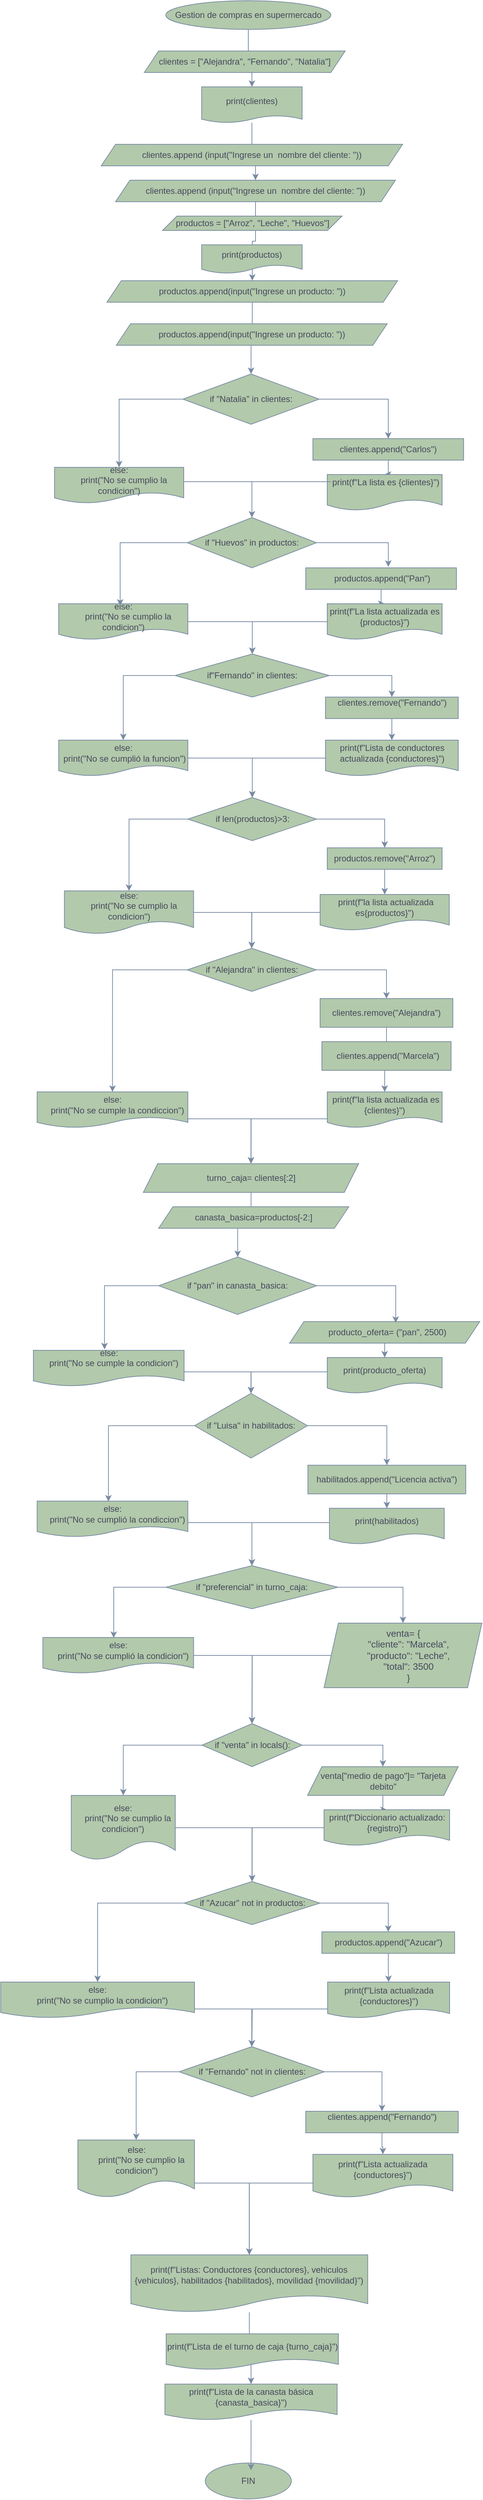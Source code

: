 <mxfile version="27.1.6">
  <diagram id="oZTccUbuckap7E53rOKE" name="Página-3">
    <mxGraphModel dx="1034" dy="604" grid="1" gridSize="10" guides="1" tooltips="1" connect="1" arrows="1" fold="1" page="1" pageScale="1" pageWidth="1200" pageHeight="1920" math="0" shadow="0">
      <root>
        <mxCell id="0" />
        <mxCell id="1" parent="0" />
        <mxCell id="5mYPwUBcATyMU1vSrHQn-57" value="" style="edgeStyle=orthogonalEdgeStyle;rounded=0;orthogonalLoop=1;jettySize=auto;html=1;strokeColor=#788AA3;fontColor=default;fillColor=#B2C9AB;labelBackgroundColor=none;" parent="1" source="Ieh8WDwBeL8nWvyZPItR-1" target="3aTVquqSWoxwKs7zSdN8-2" edge="1">
          <mxGeometry relative="1" as="geometry" />
        </mxCell>
        <mxCell id="Ieh8WDwBeL8nWvyZPItR-1" value="Gestion de compras en supermercado" style="ellipse;whiteSpace=wrap;html=1;strokeColor=#788AA3;fontColor=#46495D;fillColor=#B2C9AB;labelBackgroundColor=none;rounded=0;" parent="1" vertex="1">
          <mxGeometry x="480" y="40" width="230" height="40" as="geometry" />
        </mxCell>
        <mxCell id="3aTVquqSWoxwKs7zSdN8-1" value="clientes = [&quot;Alejandra&quot;, &quot;Fernando&quot;, &quot;Natalia&quot;]" style="shape=parallelogram;perimeter=parallelogramPerimeter;whiteSpace=wrap;html=1;fixedSize=1;labelBackgroundColor=none;fillColor=#B2C9AB;strokeColor=#788AA3;fontColor=#46495D;rounded=0;" parent="1" vertex="1">
          <mxGeometry x="450" y="110" width="280" height="30" as="geometry" />
        </mxCell>
        <mxCell id="5mYPwUBcATyMU1vSrHQn-58" value="" style="edgeStyle=orthogonalEdgeStyle;rounded=0;orthogonalLoop=1;jettySize=auto;html=1;strokeColor=#788AA3;fontColor=default;fillColor=#B2C9AB;labelBackgroundColor=none;" parent="1" source="3aTVquqSWoxwKs7zSdN8-2" target="3aTVquqSWoxwKs7zSdN8-4" edge="1">
          <mxGeometry relative="1" as="geometry" />
        </mxCell>
        <mxCell id="3aTVquqSWoxwKs7zSdN8-2" value="print(clientes)" style="shape=document;whiteSpace=wrap;html=1;boundedLbl=1;size=0.2;labelBackgroundColor=none;fillColor=#B2C9AB;strokeColor=#788AA3;fontColor=#46495D;rounded=0;" parent="1" vertex="1">
          <mxGeometry x="530" y="160" width="140" height="50" as="geometry" />
        </mxCell>
        <mxCell id="3aTVquqSWoxwKs7zSdN8-3" value="clientes.append (input(&quot;Ingrese un&amp;nbsp; nombre del cliente: &quot;))" style="shape=parallelogram;perimeter=parallelogramPerimeter;whiteSpace=wrap;html=1;fixedSize=1;labelBackgroundColor=none;fillColor=#B2C9AB;strokeColor=#788AA3;fontColor=#46495D;rounded=0;" parent="1" vertex="1">
          <mxGeometry x="390" y="240" width="420" height="30" as="geometry" />
        </mxCell>
        <mxCell id="5mYPwUBcATyMU1vSrHQn-59" value="" style="edgeStyle=orthogonalEdgeStyle;rounded=0;orthogonalLoop=1;jettySize=auto;html=1;strokeColor=#788AA3;fontColor=default;fillColor=#B2C9AB;labelBackgroundColor=none;" parent="1" source="3aTVquqSWoxwKs7zSdN8-4" target="5mYPwUBcATyMU1vSrHQn-1" edge="1">
          <mxGeometry relative="1" as="geometry" />
        </mxCell>
        <mxCell id="3aTVquqSWoxwKs7zSdN8-4" value="clientes.append (input(&quot;Ingrese un&amp;nbsp; nombre del cliente: &quot;))" style="shape=parallelogram;perimeter=parallelogramPerimeter;whiteSpace=wrap;html=1;fixedSize=1;labelBackgroundColor=none;fillColor=#B2C9AB;strokeColor=#788AA3;fontColor=#46495D;rounded=0;" parent="1" vertex="1">
          <mxGeometry x="410" y="290" width="390" height="30" as="geometry" />
        </mxCell>
        <mxCell id="3aTVquqSWoxwKs7zSdN8-5" value="productos = [&quot;Arroz&quot;, &quot;Leche&quot;, &quot;Huevos&quot;]" style="shape=parallelogram;perimeter=parallelogramPerimeter;whiteSpace=wrap;html=1;fixedSize=1;labelBackgroundColor=none;fillColor=#B2C9AB;strokeColor=#788AA3;fontColor=#46495D;rounded=0;" parent="1" vertex="1">
          <mxGeometry x="475.5" y="340" width="250" height="20" as="geometry" />
        </mxCell>
        <mxCell id="3aTVquqSWoxwKs7zSdN8-6" value="&lt;div&gt;print(productos)&lt;/div&gt;" style="shape=document;whiteSpace=wrap;html=1;boundedLbl=1;labelBackgroundColor=none;fillColor=#B2C9AB;strokeColor=#788AA3;fontColor=#46495D;rounded=0;" parent="1" vertex="1">
          <mxGeometry x="530" y="380" width="140" height="40" as="geometry" />
        </mxCell>
        <mxCell id="5mYPwUBcATyMU1vSrHQn-60" value="" style="edgeStyle=orthogonalEdgeStyle;rounded=0;orthogonalLoop=1;jettySize=auto;html=1;strokeColor=#788AA3;fontColor=default;fillColor=#B2C9AB;labelBackgroundColor=none;" parent="1" source="5mYPwUBcATyMU1vSrHQn-1" target="5mYPwUBcATyMU1vSrHQn-3" edge="1">
          <mxGeometry relative="1" as="geometry" />
        </mxCell>
        <mxCell id="5mYPwUBcATyMU1vSrHQn-1" value="productos.append(input(&quot;Ingrese un producto: &quot;))" style="shape=parallelogram;perimeter=parallelogramPerimeter;whiteSpace=wrap;html=1;fixedSize=1;labelBackgroundColor=none;fillColor=#B2C9AB;strokeColor=#788AA3;fontColor=#46495D;rounded=0;" parent="1" vertex="1">
          <mxGeometry x="398" y="430" width="405" height="30" as="geometry" />
        </mxCell>
        <UserObject label="productos.append(input(&quot;Ingrese un producto: &quot;))" link="productos.append(input(&quot;Ingrese un producto: &quot;))" id="5mYPwUBcATyMU1vSrHQn-2">
          <mxCell style="shape=parallelogram;perimeter=parallelogramPerimeter;whiteSpace=wrap;html=1;fixedSize=1;labelBackgroundColor=none;fillColor=#B2C9AB;strokeColor=#788AA3;fontColor=#46495D;rounded=0;" parent="1" vertex="1">
            <mxGeometry x="411" y="490" width="377.5" height="30" as="geometry" />
          </mxCell>
        </UserObject>
        <mxCell id="5mYPwUBcATyMU1vSrHQn-61" style="edgeStyle=orthogonalEdgeStyle;rounded=0;orthogonalLoop=1;jettySize=auto;html=1;exitX=1;exitY=0.5;exitDx=0;exitDy=0;entryX=0.5;entryY=0;entryDx=0;entryDy=0;strokeColor=#788AA3;fontColor=default;fillColor=#B2C9AB;labelBackgroundColor=none;" parent="1" source="5mYPwUBcATyMU1vSrHQn-3" target="5mYPwUBcATyMU1vSrHQn-4" edge="1">
          <mxGeometry relative="1" as="geometry" />
        </mxCell>
        <mxCell id="5mYPwUBcATyMU1vSrHQn-62" style="edgeStyle=orthogonalEdgeStyle;rounded=0;orthogonalLoop=1;jettySize=auto;html=1;exitX=0;exitY=0.5;exitDx=0;exitDy=0;entryX=0.5;entryY=0;entryDx=0;entryDy=0;strokeColor=#788AA3;fontColor=default;fillColor=#B2C9AB;labelBackgroundColor=none;" parent="1" source="5mYPwUBcATyMU1vSrHQn-3" target="5mYPwUBcATyMU1vSrHQn-6" edge="1">
          <mxGeometry relative="1" as="geometry" />
        </mxCell>
        <mxCell id="5mYPwUBcATyMU1vSrHQn-3" value="if &quot;Natalia&quot; in clientes:" style="rhombus;whiteSpace=wrap;html=1;labelBackgroundColor=none;fillColor=#B2C9AB;strokeColor=#788AA3;fontColor=#46495D;rounded=0;" parent="1" vertex="1">
          <mxGeometry x="503.75" y="560" width="190" height="70" as="geometry" />
        </mxCell>
        <mxCell id="5mYPwUBcATyMU1vSrHQn-63" value="" style="edgeStyle=orthogonalEdgeStyle;rounded=0;orthogonalLoop=1;jettySize=auto;html=1;strokeColor=#788AA3;fontColor=default;fillColor=#B2C9AB;labelBackgroundColor=none;" parent="1" source="5mYPwUBcATyMU1vSrHQn-4" target="5mYPwUBcATyMU1vSrHQn-5" edge="1">
          <mxGeometry relative="1" as="geometry" />
        </mxCell>
        <mxCell id="5mYPwUBcATyMU1vSrHQn-4" value="clientes.append(&quot;Carlos&quot;)" style="rounded=0;whiteSpace=wrap;html=1;labelBackgroundColor=none;fillColor=#B2C9AB;strokeColor=#788AA3;fontColor=#46495D;" parent="1" vertex="1">
          <mxGeometry x="685" y="650" width="210" height="30" as="geometry" />
        </mxCell>
        <mxCell id="5mYPwUBcATyMU1vSrHQn-5" value="&lt;div&gt;&amp;nbsp;print(f&quot;La lista es {clientes}&quot;)&lt;/div&gt;&lt;div&gt;&amp;nbsp; &amp;nbsp;&amp;nbsp;&lt;/div&gt;" style="shape=document;whiteSpace=wrap;html=1;boundedLbl=1;labelBackgroundColor=none;fillColor=#B2C9AB;strokeColor=#788AA3;fontColor=#46495D;rounded=0;" parent="1" vertex="1">
          <mxGeometry x="705" y="700" width="160" height="50" as="geometry" />
        </mxCell>
        <mxCell id="5mYPwUBcATyMU1vSrHQn-6" value="&lt;div&gt;else:&lt;/div&gt;&lt;div&gt;&amp;nbsp; &amp;nbsp; print(&quot;No se cumplio la condicion&quot;)&lt;/div&gt;" style="shape=document;whiteSpace=wrap;html=1;boundedLbl=1;labelBackgroundColor=none;fillColor=#B2C9AB;strokeColor=#788AA3;fontColor=#46495D;rounded=0;" parent="1" vertex="1">
          <mxGeometry x="325" y="690" width="180" height="50" as="geometry" />
        </mxCell>
        <mxCell id="5mYPwUBcATyMU1vSrHQn-67" style="edgeStyle=orthogonalEdgeStyle;rounded=0;orthogonalLoop=1;jettySize=auto;html=1;exitX=1;exitY=0.5;exitDx=0;exitDy=0;strokeColor=#788AA3;fontColor=default;fillColor=#B2C9AB;entryX=0.548;entryY=-0.047;entryDx=0;entryDy=0;entryPerimeter=0;labelBackgroundColor=none;" parent="1" source="5mYPwUBcATyMU1vSrHQn-7" target="5mYPwUBcATyMU1vSrHQn-8" edge="1">
          <mxGeometry relative="1" as="geometry">
            <mxPoint x="790" y="820" as="targetPoint" />
          </mxGeometry>
        </mxCell>
        <mxCell id="5mYPwUBcATyMU1vSrHQn-7" value="if &quot;Huevos&quot; in productos:" style="rhombus;whiteSpace=wrap;html=1;labelBackgroundColor=none;fillColor=#B2C9AB;strokeColor=#788AA3;fontColor=#46495D;rounded=0;" parent="1" vertex="1">
          <mxGeometry x="510" y="760" width="180" height="70" as="geometry" />
        </mxCell>
        <mxCell id="5mYPwUBcATyMU1vSrHQn-69" value="" style="edgeStyle=orthogonalEdgeStyle;rounded=0;orthogonalLoop=1;jettySize=auto;html=1;strokeColor=#788AA3;fontColor=default;fillColor=#B2C9AB;labelBackgroundColor=none;" parent="1" source="5mYPwUBcATyMU1vSrHQn-8" target="5mYPwUBcATyMU1vSrHQn-9" edge="1">
          <mxGeometry relative="1" as="geometry" />
        </mxCell>
        <mxCell id="5mYPwUBcATyMU1vSrHQn-8" value="&amp;nbsp;productos.append(&quot;Pan&quot;)" style="rounded=0;whiteSpace=wrap;html=1;labelBackgroundColor=none;fillColor=#B2C9AB;strokeColor=#788AA3;fontColor=#46495D;" parent="1" vertex="1">
          <mxGeometry x="675" y="830" width="210" height="30" as="geometry" />
        </mxCell>
        <mxCell id="5mYPwUBcATyMU1vSrHQn-76" style="edgeStyle=orthogonalEdgeStyle;rounded=0;orthogonalLoop=1;jettySize=auto;html=1;exitX=0;exitY=0.5;exitDx=0;exitDy=0;entryX=0.5;entryY=0;entryDx=0;entryDy=0;strokeColor=#788AA3;fontColor=default;fillColor=#B2C9AB;labelBackgroundColor=none;" parent="1" source="5mYPwUBcATyMU1vSrHQn-9" target="5mYPwUBcATyMU1vSrHQn-12" edge="1">
          <mxGeometry relative="1" as="geometry" />
        </mxCell>
        <mxCell id="5mYPwUBcATyMU1vSrHQn-9" value="print(f&quot;La lista actualizada es {productos}&quot;)" style="shape=document;whiteSpace=wrap;html=1;boundedLbl=1;labelBackgroundColor=none;fillColor=#B2C9AB;strokeColor=#788AA3;fontColor=#46495D;rounded=0;" parent="1" vertex="1">
          <mxGeometry x="705" y="880" width="160" height="50" as="geometry" />
        </mxCell>
        <mxCell id="5mYPwUBcATyMU1vSrHQn-75" style="edgeStyle=orthogonalEdgeStyle;rounded=0;orthogonalLoop=1;jettySize=auto;html=1;exitX=1;exitY=0.5;exitDx=0;exitDy=0;entryX=0.5;entryY=0;entryDx=0;entryDy=0;strokeColor=#788AA3;fontColor=default;fillColor=#B2C9AB;labelBackgroundColor=none;" parent="1" source="5mYPwUBcATyMU1vSrHQn-10" target="5mYPwUBcATyMU1vSrHQn-12" edge="1">
          <mxGeometry relative="1" as="geometry" />
        </mxCell>
        <mxCell id="5mYPwUBcATyMU1vSrHQn-10" value="&lt;div&gt;else:&lt;/div&gt;&lt;div&gt;&amp;nbsp; &amp;nbsp; print(&quot;No se cumplio la condicion&quot;)&lt;/div&gt;" style="shape=document;whiteSpace=wrap;html=1;boundedLbl=1;labelBackgroundColor=none;fillColor=#B2C9AB;strokeColor=#788AA3;fontColor=#46495D;rounded=0;" parent="1" vertex="1">
          <mxGeometry x="330.75" y="880" width="180" height="50" as="geometry" />
        </mxCell>
        <mxCell id="5mYPwUBcATyMU1vSrHQn-77" style="edgeStyle=orthogonalEdgeStyle;rounded=0;orthogonalLoop=1;jettySize=auto;html=1;exitX=1;exitY=0.5;exitDx=0;exitDy=0;entryX=0.5;entryY=0;entryDx=0;entryDy=0;strokeColor=#788AA3;fontColor=default;fillColor=#B2C9AB;labelBackgroundColor=none;" parent="1" source="5mYPwUBcATyMU1vSrHQn-12" target="5mYPwUBcATyMU1vSrHQn-13" edge="1">
          <mxGeometry relative="1" as="geometry" />
        </mxCell>
        <mxCell id="5mYPwUBcATyMU1vSrHQn-78" style="edgeStyle=orthogonalEdgeStyle;rounded=0;orthogonalLoop=1;jettySize=auto;html=1;exitX=0;exitY=0.5;exitDx=0;exitDy=0;strokeColor=#788AA3;fontColor=default;fillColor=#B2C9AB;entryX=0.5;entryY=0;entryDx=0;entryDy=0;labelBackgroundColor=none;" parent="1" source="5mYPwUBcATyMU1vSrHQn-12" target="5mYPwUBcATyMU1vSrHQn-15" edge="1">
          <mxGeometry relative="1" as="geometry">
            <mxPoint x="430" y="1020.0" as="targetPoint" />
          </mxGeometry>
        </mxCell>
        <mxCell id="5mYPwUBcATyMU1vSrHQn-12" value="if&quot;Fernando&quot; in clientes:" style="rhombus;whiteSpace=wrap;html=1;labelBackgroundColor=none;fillColor=#B2C9AB;strokeColor=#788AA3;fontColor=#46495D;rounded=0;" parent="1" vertex="1">
          <mxGeometry x="493" y="950" width="215" height="60" as="geometry" />
        </mxCell>
        <mxCell id="5mYPwUBcATyMU1vSrHQn-79" value="" style="edgeStyle=orthogonalEdgeStyle;rounded=0;orthogonalLoop=1;jettySize=auto;html=1;strokeColor=#788AA3;fontColor=default;fillColor=#B2C9AB;labelBackgroundColor=none;" parent="1" source="5mYPwUBcATyMU1vSrHQn-13" target="5mYPwUBcATyMU1vSrHQn-14" edge="1">
          <mxGeometry relative="1" as="geometry" />
        </mxCell>
        <mxCell id="5mYPwUBcATyMU1vSrHQn-13" value="&lt;div&gt;clientes.remove(&quot;Fernando&quot;)&lt;/div&gt;&lt;div&gt;&lt;br&gt;&lt;/div&gt;" style="rounded=0;whiteSpace=wrap;html=1;labelBackgroundColor=none;fillColor=#B2C9AB;strokeColor=#788AA3;fontColor=#46495D;" parent="1" vertex="1">
          <mxGeometry x="702.5" y="1010" width="185" height="30" as="geometry" />
        </mxCell>
        <mxCell id="5mYPwUBcATyMU1vSrHQn-81" style="edgeStyle=orthogonalEdgeStyle;rounded=0;orthogonalLoop=1;jettySize=auto;html=1;exitX=0;exitY=0.5;exitDx=0;exitDy=0;strokeColor=#788AA3;fontColor=default;fillColor=#B2C9AB;entryX=0.5;entryY=0;entryDx=0;entryDy=0;labelBackgroundColor=none;" parent="1" source="5mYPwUBcATyMU1vSrHQn-14" target="5mYPwUBcATyMU1vSrHQn-16" edge="1">
          <mxGeometry relative="1" as="geometry">
            <mxPoint x="600" y="1100.0" as="targetPoint" />
          </mxGeometry>
        </mxCell>
        <mxCell id="5mYPwUBcATyMU1vSrHQn-14" value="print(f&quot;Lista de conductores actualizada {conductores}&quot;)" style="shape=document;whiteSpace=wrap;html=1;boundedLbl=1;labelBackgroundColor=none;fillColor=#B2C9AB;strokeColor=#788AA3;fontColor=#46495D;rounded=0;" parent="1" vertex="1">
          <mxGeometry x="702.5" y="1070" width="185" height="50" as="geometry" />
        </mxCell>
        <mxCell id="5mYPwUBcATyMU1vSrHQn-80" style="edgeStyle=orthogonalEdgeStyle;rounded=0;orthogonalLoop=1;jettySize=auto;html=1;exitX=1;exitY=0.5;exitDx=0;exitDy=0;entryX=0.5;entryY=0;entryDx=0;entryDy=0;strokeColor=#788AA3;fontColor=default;fillColor=#B2C9AB;labelBackgroundColor=none;" parent="1" source="5mYPwUBcATyMU1vSrHQn-15" target="5mYPwUBcATyMU1vSrHQn-16" edge="1">
          <mxGeometry relative="1" as="geometry" />
        </mxCell>
        <mxCell id="5mYPwUBcATyMU1vSrHQn-15" value="&lt;div&gt;else:&lt;/div&gt;&lt;div&gt;&amp;nbsp;print(&quot;No se cumplió la funcion&quot;)&lt;/div&gt;" style="shape=document;whiteSpace=wrap;html=1;boundedLbl=1;labelBackgroundColor=none;fillColor=#B2C9AB;strokeColor=#788AA3;fontColor=#46495D;rounded=0;" parent="1" vertex="1">
          <mxGeometry x="330.75" y="1070" width="180" height="50" as="geometry" />
        </mxCell>
        <mxCell id="5mYPwUBcATyMU1vSrHQn-82" style="edgeStyle=orthogonalEdgeStyle;rounded=0;orthogonalLoop=1;jettySize=auto;html=1;exitX=1;exitY=0.5;exitDx=0;exitDy=0;entryX=0.5;entryY=0;entryDx=0;entryDy=0;strokeColor=#788AA3;fontColor=default;fillColor=#B2C9AB;labelBackgroundColor=none;" parent="1" source="5mYPwUBcATyMU1vSrHQn-16" target="5mYPwUBcATyMU1vSrHQn-17" edge="1">
          <mxGeometry relative="1" as="geometry" />
        </mxCell>
        <mxCell id="5mYPwUBcATyMU1vSrHQn-16" value="if len(productos)&amp;gt;3:" style="rhombus;whiteSpace=wrap;html=1;labelBackgroundColor=none;fillColor=#B2C9AB;strokeColor=#788AA3;fontColor=#46495D;rounded=0;" parent="1" vertex="1">
          <mxGeometry x="510.75" y="1150" width="179.5" height="60" as="geometry" />
        </mxCell>
        <mxCell id="5mYPwUBcATyMU1vSrHQn-86" value="" style="edgeStyle=orthogonalEdgeStyle;rounded=0;orthogonalLoop=1;jettySize=auto;html=1;strokeColor=#788AA3;fontColor=default;fillColor=#B2C9AB;labelBackgroundColor=none;" parent="1" source="5mYPwUBcATyMU1vSrHQn-17" target="5mYPwUBcATyMU1vSrHQn-18" edge="1">
          <mxGeometry relative="1" as="geometry" />
        </mxCell>
        <mxCell id="5mYPwUBcATyMU1vSrHQn-17" value="productos.remove(&quot;Arroz&quot;)" style="rounded=0;whiteSpace=wrap;html=1;labelBackgroundColor=none;fillColor=#B2C9AB;strokeColor=#788AA3;fontColor=#46495D;" parent="1" vertex="1">
          <mxGeometry x="705" y="1220" width="160" height="30" as="geometry" />
        </mxCell>
        <mxCell id="5mYPwUBcATyMU1vSrHQn-85" style="edgeStyle=orthogonalEdgeStyle;rounded=0;orthogonalLoop=1;jettySize=auto;html=1;exitX=0;exitY=0.5;exitDx=0;exitDy=0;strokeColor=#788AA3;fontColor=default;fillColor=#B2C9AB;entryX=0.5;entryY=0;entryDx=0;entryDy=0;labelBackgroundColor=none;" parent="1" source="5mYPwUBcATyMU1vSrHQn-18" target="5mYPwUBcATyMU1vSrHQn-20" edge="1">
          <mxGeometry relative="1" as="geometry">
            <mxPoint x="610" y="1320.0" as="targetPoint" />
          </mxGeometry>
        </mxCell>
        <mxCell id="5mYPwUBcATyMU1vSrHQn-18" value="&amp;nbsp;print(f&quot;la lista actualizada es{productos}&quot;)" style="shape=document;whiteSpace=wrap;html=1;boundedLbl=1;labelBackgroundColor=none;fillColor=#B2C9AB;strokeColor=#788AA3;fontColor=#46495D;rounded=0;" parent="1" vertex="1">
          <mxGeometry x="695" y="1285" width="180" height="50" as="geometry" />
        </mxCell>
        <mxCell id="5mYPwUBcATyMU1vSrHQn-84" style="edgeStyle=orthogonalEdgeStyle;rounded=0;orthogonalLoop=1;jettySize=auto;html=1;exitX=1;exitY=0.5;exitDx=0;exitDy=0;strokeColor=#788AA3;fontColor=default;fillColor=#B2C9AB;entryX=0.5;entryY=0;entryDx=0;entryDy=0;labelBackgroundColor=none;" parent="1" source="5mYPwUBcATyMU1vSrHQn-19" target="5mYPwUBcATyMU1vSrHQn-20" edge="1">
          <mxGeometry relative="1" as="geometry">
            <mxPoint x="600" y="1350" as="targetPoint" />
          </mxGeometry>
        </mxCell>
        <mxCell id="5mYPwUBcATyMU1vSrHQn-19" value="&lt;div&gt;else:&lt;/div&gt;&lt;div&gt;&amp;nbsp; &amp;nbsp; print(&quot;No se cumplio la condicion&quot;)&lt;/div&gt;" style="shape=document;whiteSpace=wrap;html=1;boundedLbl=1;labelBackgroundColor=none;fillColor=#B2C9AB;strokeColor=#788AA3;fontColor=#46495D;rounded=0;" parent="1" vertex="1">
          <mxGeometry x="338.75" y="1280" width="180" height="60" as="geometry" />
        </mxCell>
        <mxCell id="5mYPwUBcATyMU1vSrHQn-87" style="edgeStyle=orthogonalEdgeStyle;rounded=0;orthogonalLoop=1;jettySize=auto;html=1;exitX=1;exitY=0.5;exitDx=0;exitDy=0;strokeColor=#788AA3;fontColor=default;fillColor=#B2C9AB;labelBackgroundColor=none;" parent="1" source="5mYPwUBcATyMU1vSrHQn-20" target="5mYPwUBcATyMU1vSrHQn-21" edge="1">
          <mxGeometry relative="1" as="geometry" />
        </mxCell>
        <mxCell id="5mYPwUBcATyMU1vSrHQn-88" style="edgeStyle=orthogonalEdgeStyle;rounded=0;orthogonalLoop=1;jettySize=auto;html=1;exitX=0;exitY=0.5;exitDx=0;exitDy=0;entryX=0.5;entryY=0;entryDx=0;entryDy=0;strokeColor=#788AA3;fontColor=default;fillColor=#B2C9AB;labelBackgroundColor=none;" parent="1" source="5mYPwUBcATyMU1vSrHQn-20" target="5mYPwUBcATyMU1vSrHQn-24" edge="1">
          <mxGeometry relative="1" as="geometry" />
        </mxCell>
        <mxCell id="5mYPwUBcATyMU1vSrHQn-20" value="if &quot;Alejandra&quot; in clientes:" style="rhombus;whiteSpace=wrap;html=1;labelBackgroundColor=none;fillColor=#B2C9AB;strokeColor=#788AA3;fontColor=#46495D;rounded=0;" parent="1" vertex="1">
          <mxGeometry x="509.75" y="1360" width="180" height="60" as="geometry" />
        </mxCell>
        <mxCell id="5mYPwUBcATyMU1vSrHQn-89" value="" style="edgeStyle=orthogonalEdgeStyle;rounded=0;orthogonalLoop=1;jettySize=auto;html=1;strokeColor=#788AA3;fontColor=default;fillColor=#B2C9AB;labelBackgroundColor=none;" parent="1" source="5mYPwUBcATyMU1vSrHQn-21" target="5mYPwUBcATyMU1vSrHQn-23" edge="1">
          <mxGeometry relative="1" as="geometry" />
        </mxCell>
        <mxCell id="5mYPwUBcATyMU1vSrHQn-21" value="clientes.remove(&quot;Alejandra&quot;)" style="rounded=0;whiteSpace=wrap;html=1;labelBackgroundColor=none;fillColor=#B2C9AB;strokeColor=#788AA3;fontColor=#46495D;" parent="1" vertex="1">
          <mxGeometry x="695" y="1430" width="185" height="40" as="geometry" />
        </mxCell>
        <mxCell id="5mYPwUBcATyMU1vSrHQn-22" value="&amp;nbsp;clientes.append(&quot;Marcela&quot;)" style="rounded=0;whiteSpace=wrap;html=1;labelBackgroundColor=none;fillColor=#B2C9AB;strokeColor=#788AA3;fontColor=#46495D;" parent="1" vertex="1">
          <mxGeometry x="697.5" y="1490" width="180" height="40" as="geometry" />
        </mxCell>
        <mxCell id="5mYPwUBcATyMU1vSrHQn-90" style="edgeStyle=orthogonalEdgeStyle;rounded=0;orthogonalLoop=1;jettySize=auto;html=1;exitX=0;exitY=0.75;exitDx=0;exitDy=0;entryX=0.5;entryY=0;entryDx=0;entryDy=0;strokeColor=#788AA3;fontColor=default;fillColor=#B2C9AB;labelBackgroundColor=none;" parent="1" source="5mYPwUBcATyMU1vSrHQn-23" target="5mYPwUBcATyMU1vSrHQn-25" edge="1">
          <mxGeometry relative="1" as="geometry" />
        </mxCell>
        <mxCell id="5mYPwUBcATyMU1vSrHQn-23" value="&amp;nbsp;print(f&quot;la lista actualizada es {clientes}&quot;)" style="shape=document;whiteSpace=wrap;html=1;boundedLbl=1;labelBackgroundColor=none;fillColor=#B2C9AB;strokeColor=#788AA3;fontColor=#46495D;rounded=0;" parent="1" vertex="1">
          <mxGeometry x="705" y="1560" width="160" height="50" as="geometry" />
        </mxCell>
        <mxCell id="5mYPwUBcATyMU1vSrHQn-91" style="edgeStyle=orthogonalEdgeStyle;rounded=0;orthogonalLoop=1;jettySize=auto;html=1;exitX=1;exitY=0.75;exitDx=0;exitDy=0;strokeColor=#788AA3;fontColor=default;fillColor=#B2C9AB;entryX=0.5;entryY=0;entryDx=0;entryDy=0;labelBackgroundColor=none;" parent="1" source="5mYPwUBcATyMU1vSrHQn-24" target="5mYPwUBcATyMU1vSrHQn-25" edge="1">
          <mxGeometry relative="1" as="geometry">
            <mxPoint x="600" y="1660" as="targetPoint" />
          </mxGeometry>
        </mxCell>
        <mxCell id="5mYPwUBcATyMU1vSrHQn-24" value="&lt;div&gt;else:&lt;/div&gt;&lt;div&gt;&amp;nbsp; &amp;nbsp; print(&quot;No se cumple la condiccion&quot;)&lt;/div&gt;" style="shape=document;whiteSpace=wrap;html=1;boundedLbl=1;labelBackgroundColor=none;fillColor=#B2C9AB;strokeColor=#788AA3;fontColor=#46495D;rounded=0;" parent="1" vertex="1">
          <mxGeometry x="300.75" y="1560" width="210" height="50" as="geometry" />
        </mxCell>
        <mxCell id="5mYPwUBcATyMU1vSrHQn-92" value="" style="edgeStyle=orthogonalEdgeStyle;rounded=0;orthogonalLoop=1;jettySize=auto;html=1;strokeColor=#788AA3;fontColor=default;fillColor=#B2C9AB;labelBackgroundColor=none;" parent="1" source="5mYPwUBcATyMU1vSrHQn-25" target="5mYPwUBcATyMU1vSrHQn-27" edge="1">
          <mxGeometry relative="1" as="geometry" />
        </mxCell>
        <mxCell id="5mYPwUBcATyMU1vSrHQn-25" value="turno_caja= clientes[:2]" style="shape=parallelogram;perimeter=parallelogramPerimeter;whiteSpace=wrap;html=1;fixedSize=1;labelBackgroundColor=none;fillColor=#B2C9AB;strokeColor=#788AA3;fontColor=#46495D;rounded=0;" parent="1" vertex="1">
          <mxGeometry x="448.75" y="1660" width="300" height="40" as="geometry" />
        </mxCell>
        <mxCell id="5mYPwUBcATyMU1vSrHQn-26" value="canasta_basica=productos[-2:]" style="shape=parallelogram;perimeter=parallelogramPerimeter;whiteSpace=wrap;html=1;fixedSize=1;labelBackgroundColor=none;fillColor=#B2C9AB;strokeColor=#788AA3;fontColor=#46495D;rounded=0;" parent="1" vertex="1">
          <mxGeometry x="470" y="1720" width="265" height="30" as="geometry" />
        </mxCell>
        <mxCell id="5mYPwUBcATyMU1vSrHQn-27" value="&lt;div&gt;&lt;br&gt;&lt;/div&gt;&lt;div&gt;&lt;br&gt;&lt;/div&gt;&lt;div&gt;if &quot;pan&quot; in canasta_basica:&lt;/div&gt;&lt;div&gt;&amp;nbsp; &amp;nbsp;&amp;nbsp;&lt;/div&gt;&lt;div&gt;&amp;nbsp; &amp;nbsp;&amp;nbsp;&lt;/div&gt;" style="rhombus;whiteSpace=wrap;html=1;labelBackgroundColor=none;fillColor=#B2C9AB;strokeColor=#788AA3;fontColor=#46495D;rounded=0;" parent="1" vertex="1">
          <mxGeometry x="470" y="1790" width="220.25" height="80" as="geometry" />
        </mxCell>
        <mxCell id="5mYPwUBcATyMU1vSrHQn-95" value="" style="edgeStyle=orthogonalEdgeStyle;rounded=0;orthogonalLoop=1;jettySize=auto;html=1;strokeColor=#788AA3;fontColor=default;fillColor=#B2C9AB;labelBackgroundColor=none;" parent="1" source="5mYPwUBcATyMU1vSrHQn-29" target="5mYPwUBcATyMU1vSrHQn-31" edge="1">
          <mxGeometry relative="1" as="geometry" />
        </mxCell>
        <mxCell id="5mYPwUBcATyMU1vSrHQn-29" value="&amp;nbsp; producto_oferta= (&quot;pan&quot;, 2500)" style="shape=parallelogram;perimeter=parallelogramPerimeter;whiteSpace=wrap;html=1;fixedSize=1;labelBackgroundColor=none;fillColor=#B2C9AB;strokeColor=#788AA3;fontColor=#46495D;rounded=0;" parent="1" vertex="1">
          <mxGeometry x="652.5" y="1880" width="265" height="30" as="geometry" />
        </mxCell>
        <mxCell id="5mYPwUBcATyMU1vSrHQn-96" style="edgeStyle=orthogonalEdgeStyle;rounded=0;orthogonalLoop=1;jettySize=auto;html=1;exitX=0;exitY=0.5;exitDx=0;exitDy=0;entryX=0.5;entryY=0;entryDx=0;entryDy=0;strokeColor=#788AA3;fontColor=default;fillColor=#B2C9AB;labelBackgroundColor=none;" parent="1" source="5mYPwUBcATyMU1vSrHQn-31" target="5mYPwUBcATyMU1vSrHQn-33" edge="1">
          <mxGeometry relative="1" as="geometry">
            <Array as="points">
              <mxPoint x="705" y="1950" />
              <mxPoint x="599" y="1950" />
            </Array>
          </mxGeometry>
        </mxCell>
        <mxCell id="5mYPwUBcATyMU1vSrHQn-31" value="&lt;div&gt;print(producto_oferta)&lt;/div&gt;" style="shape=document;whiteSpace=wrap;html=1;boundedLbl=1;labelBackgroundColor=none;fillColor=#B2C9AB;strokeColor=#788AA3;fontColor=#46495D;rounded=0;" parent="1" vertex="1">
          <mxGeometry x="705" y="1930" width="160" height="50" as="geometry" />
        </mxCell>
        <mxCell id="5mYPwUBcATyMU1vSrHQn-99" style="edgeStyle=orthogonalEdgeStyle;rounded=0;orthogonalLoop=1;jettySize=auto;html=1;exitX=1;exitY=0.5;exitDx=0;exitDy=0;strokeColor=#788AA3;fontColor=default;fillColor=#B2C9AB;entryX=0.5;entryY=0;entryDx=0;entryDy=0;labelBackgroundColor=none;" parent="1" source="5mYPwUBcATyMU1vSrHQn-32" target="5mYPwUBcATyMU1vSrHQn-33" edge="1">
          <mxGeometry relative="1" as="geometry">
            <mxPoint x="580" y="1960" as="targetPoint" />
            <Array as="points">
              <mxPoint x="505" y="1950" />
              <mxPoint x="599" y="1950" />
            </Array>
          </mxGeometry>
        </mxCell>
        <mxCell id="5mYPwUBcATyMU1vSrHQn-32" value="&lt;div&gt;else:&lt;/div&gt;&lt;div&gt;&amp;nbsp; &amp;nbsp; print(&quot;No se cumple la condicion&quot;)&lt;/div&gt;&lt;div&gt;&lt;br&gt;&lt;/div&gt;" style="shape=document;whiteSpace=wrap;html=1;boundedLbl=1;labelBackgroundColor=none;fillColor=#B2C9AB;strokeColor=#788AA3;fontColor=#46495D;rounded=0;" parent="1" vertex="1">
          <mxGeometry x="295.5" y="1920" width="210" height="50" as="geometry" />
        </mxCell>
        <mxCell id="5mYPwUBcATyMU1vSrHQn-100" style="edgeStyle=orthogonalEdgeStyle;rounded=0;orthogonalLoop=1;jettySize=auto;html=1;exitX=1;exitY=0.5;exitDx=0;exitDy=0;strokeColor=#788AA3;fontColor=default;fillColor=#B2C9AB;labelBackgroundColor=none;" parent="1" source="5mYPwUBcATyMU1vSrHQn-33" target="5mYPwUBcATyMU1vSrHQn-34" edge="1">
          <mxGeometry relative="1" as="geometry" />
        </mxCell>
        <mxCell id="5mYPwUBcATyMU1vSrHQn-101" style="edgeStyle=orthogonalEdgeStyle;rounded=0;orthogonalLoop=1;jettySize=auto;html=1;exitX=0;exitY=0.5;exitDx=0;exitDy=0;strokeColor=#788AA3;fontColor=default;fillColor=#B2C9AB;entryX=0.473;entryY=0.013;entryDx=0;entryDy=0;entryPerimeter=0;labelBackgroundColor=none;" parent="1" source="5mYPwUBcATyMU1vSrHQn-33" target="5mYPwUBcATyMU1vSrHQn-36" edge="1">
          <mxGeometry relative="1" as="geometry">
            <mxPoint x="460" y="2030" as="targetPoint" />
          </mxGeometry>
        </mxCell>
        <mxCell id="5mYPwUBcATyMU1vSrHQn-33" value="if &quot;Luisa&quot; in habilitados:" style="rhombus;whiteSpace=wrap;html=1;labelBackgroundColor=none;fillColor=#B2C9AB;strokeColor=#788AA3;fontColor=#46495D;rounded=0;" parent="1" vertex="1">
          <mxGeometry x="520" y="1980" width="157.5" height="90" as="geometry" />
        </mxCell>
        <mxCell id="5mYPwUBcATyMU1vSrHQn-102" value="" style="edgeStyle=orthogonalEdgeStyle;rounded=0;orthogonalLoop=1;jettySize=auto;html=1;strokeColor=#788AA3;fontColor=default;fillColor=#B2C9AB;labelBackgroundColor=none;" parent="1" source="5mYPwUBcATyMU1vSrHQn-34" target="5mYPwUBcATyMU1vSrHQn-35" edge="1">
          <mxGeometry relative="1" as="geometry" />
        </mxCell>
        <mxCell id="5mYPwUBcATyMU1vSrHQn-34" value="habilitados.append(&quot;Licencia activa&quot;)" style="rounded=0;whiteSpace=wrap;html=1;labelBackgroundColor=none;fillColor=#B2C9AB;strokeColor=#788AA3;fontColor=#46495D;" parent="1" vertex="1">
          <mxGeometry x="678" y="2080" width="220" height="40" as="geometry" />
        </mxCell>
        <mxCell id="5mYPwUBcATyMU1vSrHQn-103" style="edgeStyle=orthogonalEdgeStyle;rounded=0;orthogonalLoop=1;jettySize=auto;html=1;exitX=0;exitY=0.5;exitDx=0;exitDy=0;strokeColor=#788AA3;fontColor=default;fillColor=#B2C9AB;labelBackgroundColor=none;" parent="1" source="5mYPwUBcATyMU1vSrHQn-35" target="5mYPwUBcATyMU1vSrHQn-37" edge="1">
          <mxGeometry relative="1" as="geometry">
            <Array as="points">
              <mxPoint x="708" y="2160" />
              <mxPoint x="600" y="2160" />
            </Array>
          </mxGeometry>
        </mxCell>
        <mxCell id="5mYPwUBcATyMU1vSrHQn-35" value="print(habilitados)" style="shape=document;whiteSpace=wrap;html=1;boundedLbl=1;labelBackgroundColor=none;fillColor=#B2C9AB;strokeColor=#788AA3;fontColor=#46495D;rounded=0;" parent="1" vertex="1">
          <mxGeometry x="708" y="2140" width="160" height="50" as="geometry" />
        </mxCell>
        <mxCell id="5mYPwUBcATyMU1vSrHQn-106" style="edgeStyle=orthogonalEdgeStyle;rounded=0;orthogonalLoop=1;jettySize=auto;html=1;exitX=1;exitY=0.5;exitDx=0;exitDy=0;entryX=0.5;entryY=0;entryDx=0;entryDy=0;strokeColor=#788AA3;fontColor=default;fillColor=#B2C9AB;labelBackgroundColor=none;" parent="1" source="5mYPwUBcATyMU1vSrHQn-36" target="5mYPwUBcATyMU1vSrHQn-37" edge="1">
          <mxGeometry relative="1" as="geometry">
            <Array as="points">
              <mxPoint x="511" y="2160" />
              <mxPoint x="600" y="2160" />
            </Array>
          </mxGeometry>
        </mxCell>
        <mxCell id="5mYPwUBcATyMU1vSrHQn-36" value="&lt;div&gt;else:&lt;/div&gt;&lt;div&gt;&amp;nbsp; &amp;nbsp; print(&quot;No se cumplió la condiccion&quot;)&lt;/div&gt;" style="shape=document;whiteSpace=wrap;html=1;boundedLbl=1;labelBackgroundColor=none;fillColor=#B2C9AB;strokeColor=#788AA3;fontColor=#46495D;rounded=0;" parent="1" vertex="1">
          <mxGeometry x="300.75" y="2130" width="210" height="50" as="geometry" />
        </mxCell>
        <mxCell id="5mYPwUBcATyMU1vSrHQn-107" style="edgeStyle=orthogonalEdgeStyle;rounded=0;orthogonalLoop=1;jettySize=auto;html=1;exitX=1;exitY=0.5;exitDx=0;exitDy=0;entryX=0.5;entryY=0;entryDx=0;entryDy=0;strokeColor=#788AA3;fontColor=default;fillColor=#B2C9AB;labelBackgroundColor=none;" parent="1" source="5mYPwUBcATyMU1vSrHQn-37" target="5mYPwUBcATyMU1vSrHQn-38" edge="1">
          <mxGeometry relative="1" as="geometry" />
        </mxCell>
        <mxCell id="5mYPwUBcATyMU1vSrHQn-37" value="if &quot;preferencial&quot; in turno_caja:" style="rhombus;whiteSpace=wrap;html=1;labelBackgroundColor=none;fillColor=#B2C9AB;strokeColor=#788AA3;fontColor=#46495D;rounded=0;" parent="1" vertex="1">
          <mxGeometry x="480" y="2220" width="240" height="60" as="geometry" />
        </mxCell>
        <mxCell id="5mYPwUBcATyMU1vSrHQn-111" style="edgeStyle=orthogonalEdgeStyle;rounded=0;orthogonalLoop=1;jettySize=auto;html=1;exitX=0;exitY=0.5;exitDx=0;exitDy=0;entryX=0.5;entryY=0;entryDx=0;entryDy=0;strokeColor=#788AA3;fontColor=default;fillColor=#B2C9AB;labelBackgroundColor=none;" parent="1" source="5mYPwUBcATyMU1vSrHQn-38" target="5mYPwUBcATyMU1vSrHQn-40" edge="1">
          <mxGeometry relative="1" as="geometry" />
        </mxCell>
        <mxCell id="5mYPwUBcATyMU1vSrHQn-38" value="&lt;div&gt;&lt;span style=&quot;font-size: 13px;&quot;&gt;venta= {&lt;/span&gt;&lt;/div&gt;&lt;div&gt;&lt;span style=&quot;font-size: 13px;&quot;&gt;&amp;nbsp; &amp;nbsp; &quot;cliente&quot;: &quot;Marcela&quot;,&lt;/span&gt;&lt;/div&gt;&lt;div&gt;&lt;span style=&quot;font-size: 13px;&quot;&gt;&amp;nbsp; &amp;nbsp; &quot;producto&quot;: &quot;Leche&quot;,&lt;/span&gt;&lt;/div&gt;&lt;div&gt;&lt;span style=&quot;font-size: 13px;&quot;&gt;&amp;nbsp; &amp;nbsp; &quot;total&quot;: 3500&lt;/span&gt;&lt;/div&gt;&lt;div&gt;&lt;span style=&quot;font-size: 13px;&quot;&gt;&amp;nbsp; &amp;nbsp; }&lt;/span&gt;&lt;/div&gt;" style="shape=parallelogram;perimeter=parallelogramPerimeter;whiteSpace=wrap;html=1;fixedSize=1;align=center;labelBackgroundColor=none;fillColor=#B2C9AB;strokeColor=#788AA3;fontColor=#46495D;rounded=0;" parent="1" vertex="1">
          <mxGeometry x="700.5" y="2300" width="220" height="90" as="geometry" />
        </mxCell>
        <mxCell id="5mYPwUBcATyMU1vSrHQn-112" style="edgeStyle=orthogonalEdgeStyle;rounded=0;orthogonalLoop=1;jettySize=auto;html=1;exitX=1;exitY=0.5;exitDx=0;exitDy=0;strokeColor=#788AA3;fontColor=default;fillColor=#B2C9AB;labelBackgroundColor=none;" parent="1" source="5mYPwUBcATyMU1vSrHQn-39" edge="1">
          <mxGeometry relative="1" as="geometry">
            <mxPoint x="600" y="2440" as="targetPoint" />
          </mxGeometry>
        </mxCell>
        <mxCell id="5mYPwUBcATyMU1vSrHQn-39" value="&lt;div&gt;else:&lt;/div&gt;&lt;div&gt;&amp;nbsp; &amp;nbsp; print(&quot;No se cumplió la condicion&quot;)&lt;/div&gt;" style="shape=document;whiteSpace=wrap;html=1;boundedLbl=1;labelBackgroundColor=none;fillColor=#B2C9AB;strokeColor=#788AA3;fontColor=#46495D;rounded=0;" parent="1" vertex="1">
          <mxGeometry x="308.75" y="2320" width="210" height="50" as="geometry" />
        </mxCell>
        <mxCell id="5mYPwUBcATyMU1vSrHQn-113" style="edgeStyle=orthogonalEdgeStyle;rounded=0;orthogonalLoop=1;jettySize=auto;html=1;exitX=1;exitY=0.5;exitDx=0;exitDy=0;entryX=0.5;entryY=0;entryDx=0;entryDy=0;strokeColor=#788AA3;fontColor=default;fillColor=#B2C9AB;labelBackgroundColor=none;" parent="1" source="5mYPwUBcATyMU1vSrHQn-40" target="5mYPwUBcATyMU1vSrHQn-41" edge="1">
          <mxGeometry relative="1" as="geometry" />
        </mxCell>
        <mxCell id="5mYPwUBcATyMU1vSrHQn-114" style="edgeStyle=orthogonalEdgeStyle;rounded=0;orthogonalLoop=1;jettySize=auto;html=1;exitX=0;exitY=0.5;exitDx=0;exitDy=0;entryX=0.5;entryY=0;entryDx=0;entryDy=0;strokeColor=#788AA3;fontColor=default;fillColor=#B2C9AB;labelBackgroundColor=none;" parent="1" source="5mYPwUBcATyMU1vSrHQn-40" target="5mYPwUBcATyMU1vSrHQn-43" edge="1">
          <mxGeometry relative="1" as="geometry" />
        </mxCell>
        <mxCell id="5mYPwUBcATyMU1vSrHQn-40" value="if &quot;venta&quot; in locals():" style="rhombus;whiteSpace=wrap;html=1;labelBackgroundColor=none;fillColor=#B2C9AB;strokeColor=#788AA3;fontColor=#46495D;rounded=0;" parent="1" vertex="1">
          <mxGeometry x="530.5" y="2440" width="139.5" height="60" as="geometry" />
        </mxCell>
        <mxCell id="5mYPwUBcATyMU1vSrHQn-115" value="" style="edgeStyle=orthogonalEdgeStyle;rounded=0;orthogonalLoop=1;jettySize=auto;html=1;strokeColor=#788AA3;fontColor=default;fillColor=#B2C9AB;labelBackgroundColor=none;" parent="1" source="5mYPwUBcATyMU1vSrHQn-41" target="5mYPwUBcATyMU1vSrHQn-42" edge="1">
          <mxGeometry relative="1" as="geometry" />
        </mxCell>
        <mxCell id="5mYPwUBcATyMU1vSrHQn-41" value="venta[&quot;medio de pago&quot;]= &quot;Tarjeta debito&quot;" style="shape=parallelogram;perimeter=parallelogramPerimeter;whiteSpace=wrap;html=1;fixedSize=1;labelBackgroundColor=none;fillColor=#B2C9AB;strokeColor=#788AA3;fontColor=#46495D;rounded=0;" parent="1" vertex="1">
          <mxGeometry x="677.5" y="2500" width="210" height="40" as="geometry" />
        </mxCell>
        <mxCell id="5mYPwUBcATyMU1vSrHQn-116" style="edgeStyle=orthogonalEdgeStyle;rounded=0;orthogonalLoop=1;jettySize=auto;html=1;exitX=0;exitY=0.5;exitDx=0;exitDy=0;strokeColor=#788AA3;fontColor=default;fillColor=#B2C9AB;labelBackgroundColor=none;" parent="1" source="5mYPwUBcATyMU1vSrHQn-42" target="5mYPwUBcATyMU1vSrHQn-44" edge="1">
          <mxGeometry relative="1" as="geometry" />
        </mxCell>
        <mxCell id="5mYPwUBcATyMU1vSrHQn-42" value="print(f&quot;Diccionario actualizado: {registro}&quot;)" style="shape=document;whiteSpace=wrap;html=1;boundedLbl=1;labelBackgroundColor=none;fillColor=#B2C9AB;strokeColor=#788AA3;fontColor=#46495D;rounded=0;" parent="1" vertex="1">
          <mxGeometry x="700.5" y="2560" width="175" height="50" as="geometry" />
        </mxCell>
        <mxCell id="5mYPwUBcATyMU1vSrHQn-118" style="edgeStyle=orthogonalEdgeStyle;rounded=0;orthogonalLoop=1;jettySize=auto;html=1;exitX=1;exitY=0.5;exitDx=0;exitDy=0;entryX=0.5;entryY=0;entryDx=0;entryDy=0;strokeColor=#788AA3;fontColor=default;fillColor=#B2C9AB;labelBackgroundColor=none;" parent="1" source="5mYPwUBcATyMU1vSrHQn-43" target="5mYPwUBcATyMU1vSrHQn-44" edge="1">
          <mxGeometry relative="1" as="geometry" />
        </mxCell>
        <mxCell id="5mYPwUBcATyMU1vSrHQn-43" value="&lt;div&gt;else:&lt;/div&gt;&lt;div&gt;&amp;nbsp; &amp;nbsp; print(&quot;No se cumplio la condicion&quot;)&lt;/div&gt;" style="shape=document;whiteSpace=wrap;html=1;boundedLbl=1;labelBackgroundColor=none;fillColor=#B2C9AB;strokeColor=#788AA3;fontColor=#46495D;rounded=0;" parent="1" vertex="1">
          <mxGeometry x="348.25" y="2540" width="145" height="90" as="geometry" />
        </mxCell>
        <mxCell id="5mYPwUBcATyMU1vSrHQn-119" style="edgeStyle=orthogonalEdgeStyle;rounded=0;orthogonalLoop=1;jettySize=auto;html=1;exitX=1;exitY=0.5;exitDx=0;exitDy=0;strokeColor=#788AA3;fontColor=default;fillColor=#B2C9AB;labelBackgroundColor=none;" parent="1" source="5mYPwUBcATyMU1vSrHQn-44" target="5mYPwUBcATyMU1vSrHQn-45" edge="1">
          <mxGeometry relative="1" as="geometry" />
        </mxCell>
        <mxCell id="5mYPwUBcATyMU1vSrHQn-120" style="edgeStyle=orthogonalEdgeStyle;rounded=0;orthogonalLoop=1;jettySize=auto;html=1;exitX=0;exitY=0.5;exitDx=0;exitDy=0;entryX=0.5;entryY=0;entryDx=0;entryDy=0;strokeColor=#788AA3;fontColor=default;fillColor=#B2C9AB;labelBackgroundColor=none;" parent="1" source="5mYPwUBcATyMU1vSrHQn-44" target="5mYPwUBcATyMU1vSrHQn-48" edge="1">
          <mxGeometry relative="1" as="geometry" />
        </mxCell>
        <mxCell id="5mYPwUBcATyMU1vSrHQn-44" value="if &quot;Azucar&quot; not in productos:" style="rhombus;whiteSpace=wrap;html=1;labelBackgroundColor=none;fillColor=#B2C9AB;strokeColor=#788AA3;fontColor=#46495D;rounded=0;" parent="1" vertex="1">
          <mxGeometry x="505.5" y="2660" width="189.5" height="60" as="geometry" />
        </mxCell>
        <mxCell id="5mYPwUBcATyMU1vSrHQn-121" value="" style="edgeStyle=orthogonalEdgeStyle;rounded=0;orthogonalLoop=1;jettySize=auto;html=1;strokeColor=#788AA3;fontColor=default;fillColor=#B2C9AB;labelBackgroundColor=none;" parent="1" source="5mYPwUBcATyMU1vSrHQn-45" target="5mYPwUBcATyMU1vSrHQn-47" edge="1">
          <mxGeometry relative="1" as="geometry" />
        </mxCell>
        <mxCell id="5mYPwUBcATyMU1vSrHQn-45" value="productos.append(&quot;Azucar&quot;)" style="rounded=0;whiteSpace=wrap;html=1;labelBackgroundColor=none;fillColor=#B2C9AB;strokeColor=#788AA3;fontColor=#46495D;" parent="1" vertex="1">
          <mxGeometry x="697.5" y="2730" width="185" height="30" as="geometry" />
        </mxCell>
        <mxCell id="5mYPwUBcATyMU1vSrHQn-122" style="edgeStyle=orthogonalEdgeStyle;rounded=0;orthogonalLoop=1;jettySize=auto;html=1;exitX=0;exitY=0.75;exitDx=0;exitDy=0;entryX=0.5;entryY=0;entryDx=0;entryDy=0;strokeColor=#788AA3;fontColor=default;fillColor=#B2C9AB;labelBackgroundColor=none;" parent="1" source="5mYPwUBcATyMU1vSrHQn-47" target="5mYPwUBcATyMU1vSrHQn-49" edge="1">
          <mxGeometry relative="1" as="geometry" />
        </mxCell>
        <mxCell id="5mYPwUBcATyMU1vSrHQn-47" value="print(f&quot;Lista actualizada {conductores}&quot;)" style="shape=document;whiteSpace=wrap;html=1;boundedLbl=1;size=0.25;labelBackgroundColor=none;fillColor=#B2C9AB;strokeColor=#788AA3;fontColor=#46495D;rounded=0;" parent="1" vertex="1">
          <mxGeometry x="705.5" y="2800" width="170" height="50" as="geometry" />
        </mxCell>
        <mxCell id="5mYPwUBcATyMU1vSrHQn-123" style="edgeStyle=orthogonalEdgeStyle;rounded=0;orthogonalLoop=1;jettySize=auto;html=1;exitX=1;exitY=0.75;exitDx=0;exitDy=0;strokeColor=#788AA3;fontColor=default;fillColor=#B2C9AB;labelBackgroundColor=none;" parent="1" source="5mYPwUBcATyMU1vSrHQn-48" edge="1">
          <mxGeometry relative="1" as="geometry">
            <mxPoint x="600" y="2890.0" as="targetPoint" />
          </mxGeometry>
        </mxCell>
        <mxCell id="5mYPwUBcATyMU1vSrHQn-48" value="&lt;div&gt;else:&lt;/div&gt;&lt;div&gt;&amp;nbsp; &amp;nbsp; print(&quot;No se cumplio la condicion&quot;)&lt;/div&gt;" style="shape=document;whiteSpace=wrap;html=1;boundedLbl=1;labelBackgroundColor=none;fillColor=#B2C9AB;strokeColor=#788AA3;fontColor=#46495D;rounded=0;" parent="1" vertex="1">
          <mxGeometry x="250" y="2800" width="270" height="50" as="geometry" />
        </mxCell>
        <mxCell id="5mYPwUBcATyMU1vSrHQn-124" style="edgeStyle=orthogonalEdgeStyle;rounded=0;orthogonalLoop=1;jettySize=auto;html=1;exitX=0;exitY=0.5;exitDx=0;exitDy=0;strokeColor=#788AA3;fontColor=default;fillColor=#B2C9AB;labelBackgroundColor=none;" parent="1" source="5mYPwUBcATyMU1vSrHQn-49" target="5mYPwUBcATyMU1vSrHQn-53" edge="1">
          <mxGeometry relative="1" as="geometry" />
        </mxCell>
        <mxCell id="5mYPwUBcATyMU1vSrHQn-125" style="edgeStyle=orthogonalEdgeStyle;rounded=0;orthogonalLoop=1;jettySize=auto;html=1;exitX=1;exitY=0.5;exitDx=0;exitDy=0;strokeColor=#788AA3;fontColor=default;fillColor=#B2C9AB;labelBackgroundColor=none;" parent="1" source="5mYPwUBcATyMU1vSrHQn-49" target="5mYPwUBcATyMU1vSrHQn-50" edge="1">
          <mxGeometry relative="1" as="geometry" />
        </mxCell>
        <mxCell id="5mYPwUBcATyMU1vSrHQn-49" value="if &quot;Fernando&quot; not in clientes:" style="rhombus;whiteSpace=wrap;html=1;labelBackgroundColor=none;fillColor=#B2C9AB;strokeColor=#788AA3;fontColor=#46495D;rounded=0;" parent="1" vertex="1">
          <mxGeometry x="498.5" y="2890" width="202.5" height="70" as="geometry" />
        </mxCell>
        <mxCell id="5mYPwUBcATyMU1vSrHQn-126" value="" style="edgeStyle=orthogonalEdgeStyle;rounded=0;orthogonalLoop=1;jettySize=auto;html=1;strokeColor=#788AA3;fontColor=default;fillColor=#B2C9AB;labelBackgroundColor=none;" parent="1" source="5mYPwUBcATyMU1vSrHQn-50" target="5mYPwUBcATyMU1vSrHQn-52" edge="1">
          <mxGeometry relative="1" as="geometry" />
        </mxCell>
        <mxCell id="5mYPwUBcATyMU1vSrHQn-50" value="&lt;div&gt;clientes.append(&quot;Fernando&quot;)&lt;/div&gt;&lt;div&gt;&amp;nbsp; &amp;nbsp;&amp;nbsp;&lt;/div&gt;" style="rounded=0;whiteSpace=wrap;html=1;labelBackgroundColor=none;fillColor=#B2C9AB;strokeColor=#788AA3;fontColor=#46495D;" parent="1" vertex="1">
          <mxGeometry x="675" y="2980" width="212.5" height="30" as="geometry" />
        </mxCell>
        <mxCell id="5mYPwUBcATyMU1vSrHQn-128" style="edgeStyle=orthogonalEdgeStyle;rounded=0;orthogonalLoop=1;jettySize=auto;html=1;exitX=0;exitY=0.75;exitDx=0;exitDy=0;strokeColor=#788AA3;fontColor=default;fillColor=#B2C9AB;entryX=0.5;entryY=0;entryDx=0;entryDy=0;labelBackgroundColor=none;" parent="1" source="5mYPwUBcATyMU1vSrHQn-52" target="5mYPwUBcATyMU1vSrHQn-54" edge="1">
          <mxGeometry relative="1" as="geometry">
            <mxPoint x="600" y="3180.0" as="targetPoint" />
            <Array as="points">
              <mxPoint x="685" y="3080" />
              <mxPoint x="596" y="3080" />
            </Array>
          </mxGeometry>
        </mxCell>
        <mxCell id="5mYPwUBcATyMU1vSrHQn-52" value="print(f&quot;Lista actualizada {conductores}&quot;)" style="shape=document;whiteSpace=wrap;html=1;boundedLbl=1;labelBackgroundColor=none;fillColor=#B2C9AB;strokeColor=#788AA3;fontColor=#46495D;rounded=0;" parent="1" vertex="1">
          <mxGeometry x="685" y="3040" width="195" height="60" as="geometry" />
        </mxCell>
        <mxCell id="5mYPwUBcATyMU1vSrHQn-127" style="edgeStyle=orthogonalEdgeStyle;rounded=0;orthogonalLoop=1;jettySize=auto;html=1;exitX=1;exitY=0.75;exitDx=0;exitDy=0;strokeColor=#788AA3;fontColor=default;fillColor=#B2C9AB;labelBackgroundColor=none;" parent="1" source="5mYPwUBcATyMU1vSrHQn-53" target="5mYPwUBcATyMU1vSrHQn-54" edge="1">
          <mxGeometry relative="1" as="geometry" />
        </mxCell>
        <mxCell id="5mYPwUBcATyMU1vSrHQn-53" value="&lt;div&gt;else:&lt;/div&gt;&lt;div&gt;&amp;nbsp; &amp;nbsp; print(&quot;No se cumplio la condicion&quot;)&lt;/div&gt;" style="shape=document;whiteSpace=wrap;html=1;boundedLbl=1;labelBackgroundColor=none;fillColor=#B2C9AB;strokeColor=#788AA3;fontColor=#46495D;rounded=0;" parent="1" vertex="1">
          <mxGeometry x="357.5" y="3020" width="162.5" height="80" as="geometry" />
        </mxCell>
        <mxCell id="5mYPwUBcATyMU1vSrHQn-129" value="" style="edgeStyle=orthogonalEdgeStyle;rounded=0;orthogonalLoop=1;jettySize=auto;html=1;strokeColor=#788AA3;fontColor=default;fillColor=#B2C9AB;labelBackgroundColor=none;" parent="1" source="5mYPwUBcATyMU1vSrHQn-54" target="5mYPwUBcATyMU1vSrHQn-56" edge="1">
          <mxGeometry relative="1" as="geometry" />
        </mxCell>
        <mxCell id="5mYPwUBcATyMU1vSrHQn-54" value="print(f&quot;Listas: Conductores {conductores}, vehiculos {vehiculos}, habilitados {habilitados}, movilidad {movilidad}&quot;)" style="shape=document;whiteSpace=wrap;html=1;boundedLbl=1;labelBackgroundColor=none;fillColor=#B2C9AB;strokeColor=#788AA3;fontColor=#46495D;rounded=0;" parent="1" vertex="1">
          <mxGeometry x="431.38" y="3180" width="330" height="80" as="geometry" />
        </mxCell>
        <mxCell id="5mYPwUBcATyMU1vSrHQn-55" value="print(f&quot;Lista de el turno de caja {turno_caja}&quot;)" style="shape=document;whiteSpace=wrap;html=1;boundedLbl=1;labelBackgroundColor=none;fillColor=#B2C9AB;strokeColor=#788AA3;fontColor=#46495D;rounded=0;" parent="1" vertex="1">
          <mxGeometry x="480.5" y="3290" width="240" height="50" as="geometry" />
        </mxCell>
        <mxCell id="5mYPwUBcATyMU1vSrHQn-56" value="print(f&quot;Lista de la canasta básica {canasta_basica}&quot;)" style="shape=document;whiteSpace=wrap;html=1;boundedLbl=1;labelBackgroundColor=none;fillColor=#B2C9AB;strokeColor=#788AA3;fontColor=#46495D;rounded=0;" parent="1" vertex="1">
          <mxGeometry x="478.75" y="3360" width="240" height="50" as="geometry" />
        </mxCell>
        <mxCell id="5mYPwUBcATyMU1vSrHQn-68" style="edgeStyle=orthogonalEdgeStyle;rounded=0;orthogonalLoop=1;jettySize=auto;html=1;exitX=0;exitY=0.5;exitDx=0;exitDy=0;entryX=0.476;entryY=0.054;entryDx=0;entryDy=0;entryPerimeter=0;strokeColor=#788AA3;fontColor=default;fillColor=#B2C9AB;labelBackgroundColor=none;" parent="1" source="5mYPwUBcATyMU1vSrHQn-7" target="5mYPwUBcATyMU1vSrHQn-10" edge="1">
          <mxGeometry relative="1" as="geometry" />
        </mxCell>
        <mxCell id="5mYPwUBcATyMU1vSrHQn-72" style="edgeStyle=orthogonalEdgeStyle;rounded=0;orthogonalLoop=1;jettySize=auto;html=1;exitX=1;exitY=0.75;exitDx=0;exitDy=0;strokeColor=#788AA3;fontColor=default;fillColor=#B2C9AB;labelBackgroundColor=none;" parent="1" source="5mYPwUBcATyMU1vSrHQn-6" target="5mYPwUBcATyMU1vSrHQn-7" edge="1">
          <mxGeometry relative="1" as="geometry">
            <Array as="points">
              <mxPoint x="505" y="710" />
              <mxPoint x="600" y="710" />
            </Array>
          </mxGeometry>
        </mxCell>
        <mxCell id="5mYPwUBcATyMU1vSrHQn-74" value="" style="endArrow=none;html=1;rounded=0;strokeColor=#788AA3;fontColor=default;fillColor=#B2C9AB;labelBackgroundColor=none;" parent="1" edge="1">
          <mxGeometry width="50" height="50" relative="1" as="geometry">
            <mxPoint x="600" y="710" as="sourcePoint" />
            <mxPoint x="710" y="710" as="targetPoint" />
          </mxGeometry>
        </mxCell>
        <mxCell id="5mYPwUBcATyMU1vSrHQn-83" style="edgeStyle=orthogonalEdgeStyle;rounded=0;orthogonalLoop=1;jettySize=auto;html=1;exitX=0;exitY=0.5;exitDx=0;exitDy=0;strokeColor=#788AA3;fontColor=default;fillColor=#B2C9AB;entryX=0.5;entryY=0;entryDx=0;entryDy=0;labelBackgroundColor=none;" parent="1" source="5mYPwUBcATyMU1vSrHQn-16" target="5mYPwUBcATyMU1vSrHQn-19" edge="1">
          <mxGeometry relative="1" as="geometry">
            <mxPoint x="425" y="1220" as="targetPoint" />
          </mxGeometry>
        </mxCell>
        <mxCell id="5mYPwUBcATyMU1vSrHQn-93" style="edgeStyle=orthogonalEdgeStyle;rounded=0;orthogonalLoop=1;jettySize=auto;html=1;exitX=1;exitY=0.5;exitDx=0;exitDy=0;entryX=0.558;entryY=0.056;entryDx=0;entryDy=0;entryPerimeter=0;strokeColor=#788AA3;fontColor=default;fillColor=#B2C9AB;labelBackgroundColor=none;" parent="1" source="5mYPwUBcATyMU1vSrHQn-27" target="5mYPwUBcATyMU1vSrHQn-29" edge="1">
          <mxGeometry relative="1" as="geometry" />
        </mxCell>
        <mxCell id="5mYPwUBcATyMU1vSrHQn-94" style="edgeStyle=orthogonalEdgeStyle;rounded=0;orthogonalLoop=1;jettySize=auto;html=1;exitX=0;exitY=0.5;exitDx=0;exitDy=0;entryX=0.472;entryY=-0.028;entryDx=0;entryDy=0;entryPerimeter=0;strokeColor=#788AA3;fontColor=default;fillColor=#B2C9AB;labelBackgroundColor=none;" parent="1" source="5mYPwUBcATyMU1vSrHQn-27" target="5mYPwUBcATyMU1vSrHQn-32" edge="1">
          <mxGeometry relative="1" as="geometry" />
        </mxCell>
        <mxCell id="5mYPwUBcATyMU1vSrHQn-108" style="edgeStyle=orthogonalEdgeStyle;rounded=0;orthogonalLoop=1;jettySize=auto;html=1;exitX=0;exitY=0.5;exitDx=0;exitDy=0;entryX=0.47;entryY=0.013;entryDx=0;entryDy=0;entryPerimeter=0;strokeColor=#788AA3;fontColor=default;fillColor=#B2C9AB;labelBackgroundColor=none;" parent="1" source="5mYPwUBcATyMU1vSrHQn-37" target="5mYPwUBcATyMU1vSrHQn-39" edge="1">
          <mxGeometry relative="1" as="geometry" />
        </mxCell>
        <mxCell id="VEkqpVWLpRV7XUP5Msnj-1" value="FIN" style="ellipse;whiteSpace=wrap;html=1;labelBackgroundColor=none;fillColor=#B2C9AB;strokeColor=#788AA3;fontColor=#46495D;" parent="1" vertex="1">
          <mxGeometry x="535" y="3470" width="120" height="50" as="geometry" />
        </mxCell>
        <mxCell id="VEkqpVWLpRV7XUP5Msnj-2" style="edgeStyle=orthogonalEdgeStyle;rounded=0;orthogonalLoop=1;jettySize=auto;html=1;entryX=0.531;entryY=0.2;entryDx=0;entryDy=0;entryPerimeter=0;strokeColor=#788AA3;fontColor=#46495D;fillColor=#B2C9AB;" parent="1" source="5mYPwUBcATyMU1vSrHQn-56" target="VEkqpVWLpRV7XUP5Msnj-1" edge="1">
          <mxGeometry relative="1" as="geometry" />
        </mxCell>
      </root>
    </mxGraphModel>
  </diagram>
</mxfile>
